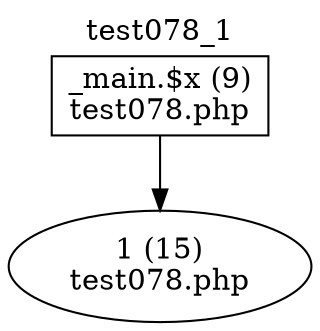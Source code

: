 digraph cfg {
  label="test078_1";
  labelloc=t;
  n1 [shape=box, label="_main.$x (9)\ntest078.php"];
  n2 [shape=ellipse, label="1 (15)\ntest078.php"];
  n1 -> n2;
}

